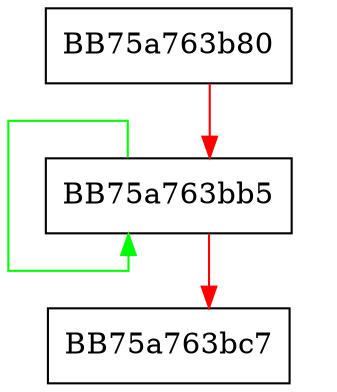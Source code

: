 digraph sigtree_cleanup_module {
  node [shape="box"];
  graph [splines=ortho];
  BB75a763b80 -> BB75a763bb5 [color="red"];
  BB75a763bb5 -> BB75a763bb5 [color="green"];
  BB75a763bb5 -> BB75a763bc7 [color="red"];
}